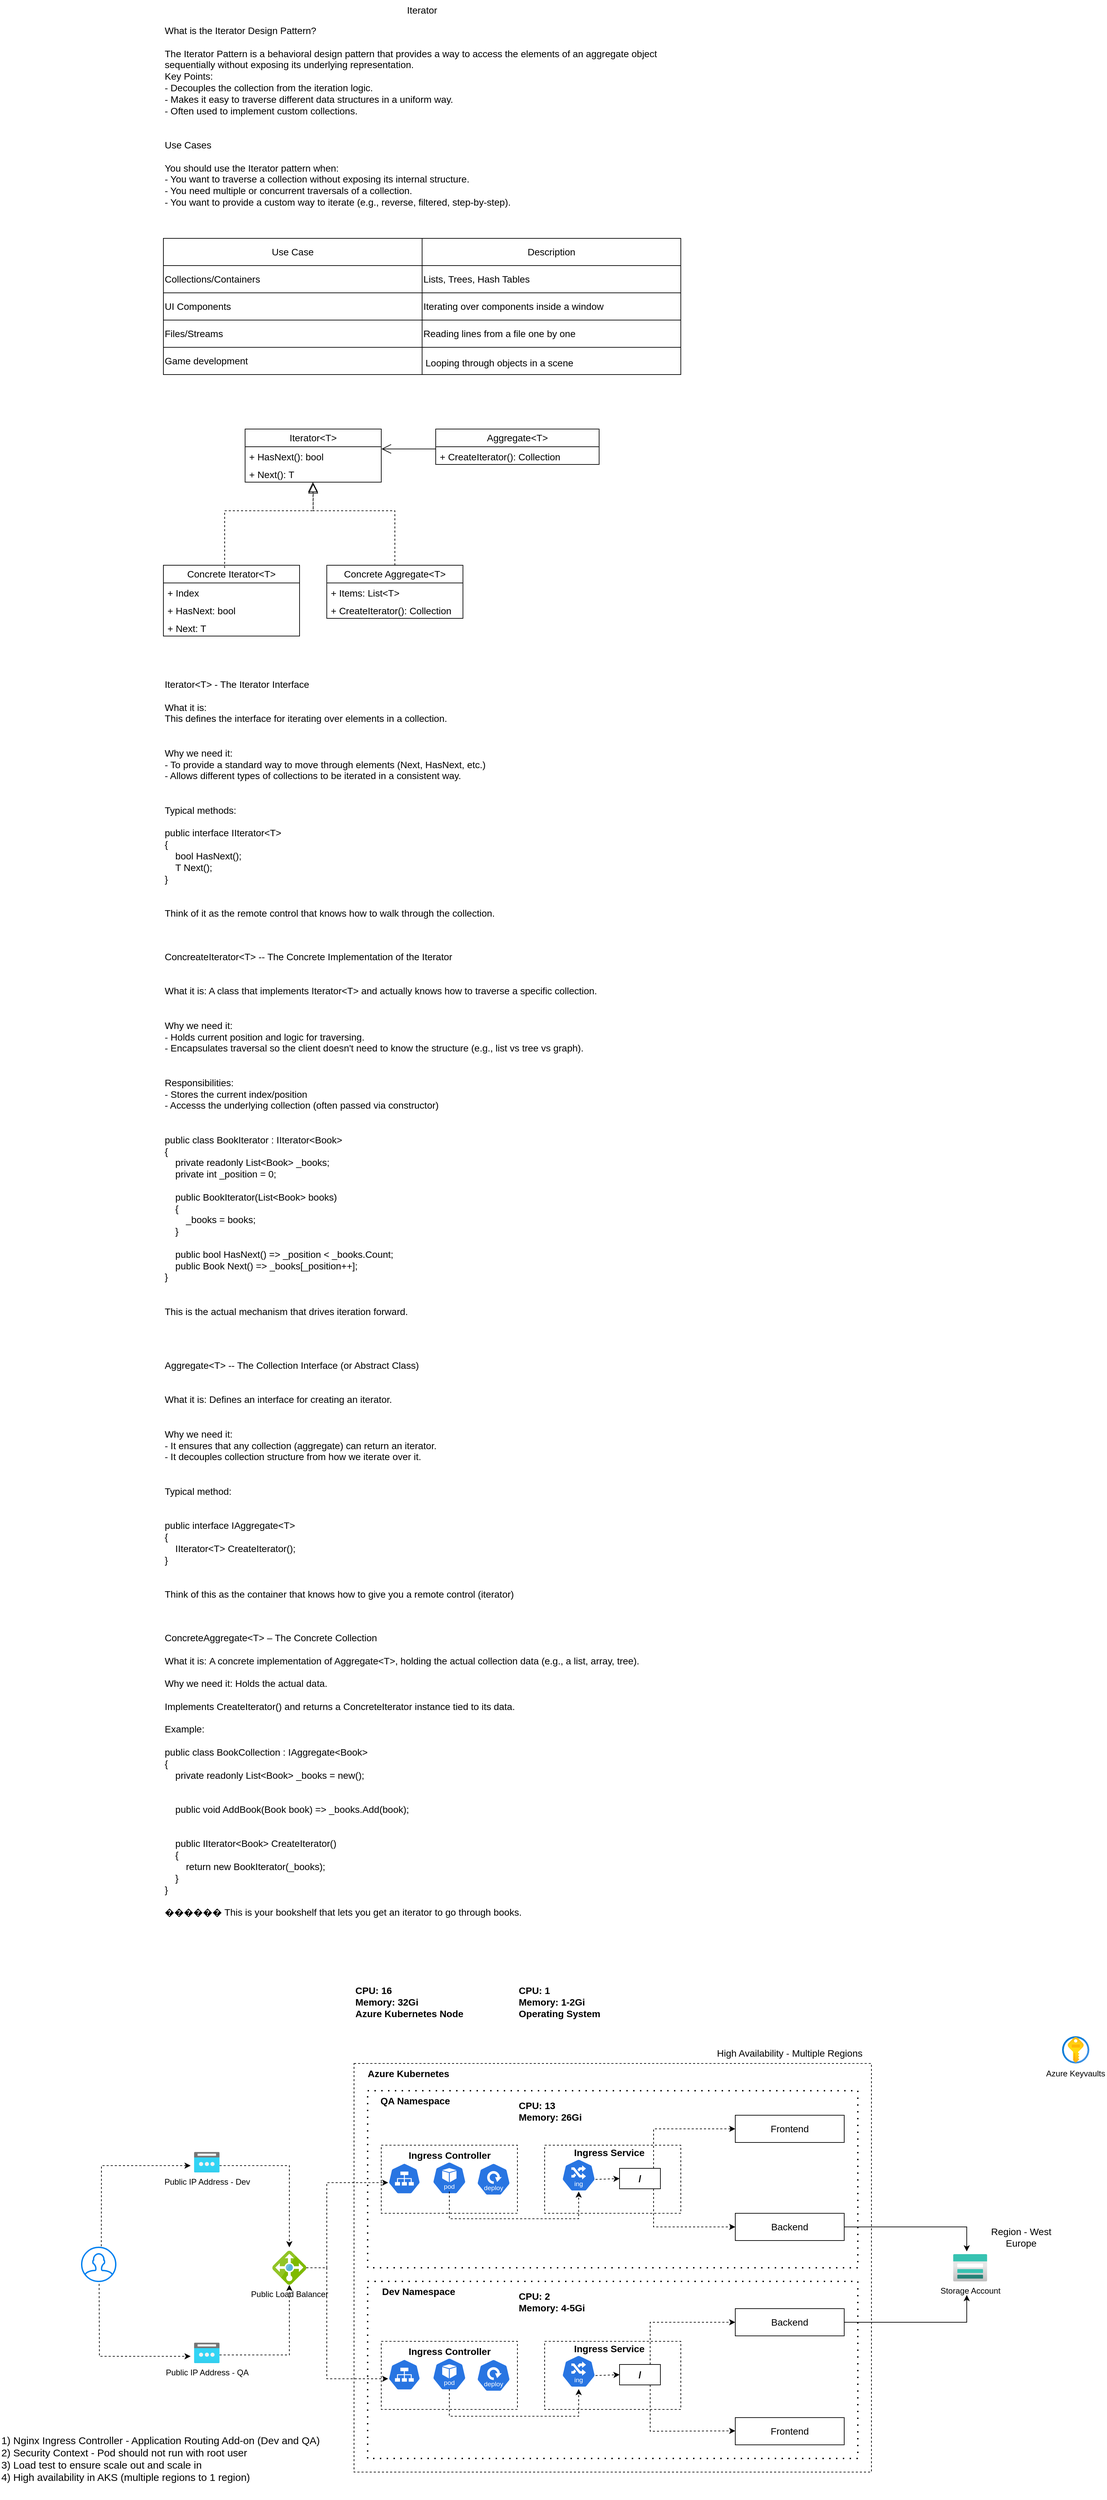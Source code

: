 <mxfile version="28.2.5">
  <diagram name="Page-1" id="oCdV6AftA0xOqmWGUbir">
    <mxGraphModel dx="2703" dy="734" grid="1" gridSize="10" guides="1" tooltips="1" connect="1" arrows="1" fold="1" page="1" pageScale="1" pageWidth="850" pageHeight="1100" math="0" shadow="0">
      <root>
        <mxCell id="0" />
        <mxCell id="1" parent="0" />
        <mxCell id="H-K8lQoIFdCgpRTtP1Ap-5" value="" style="rounded=0;whiteSpace=wrap;html=1;fillColor=none;dashed=1;" parent="1" vertex="1">
          <mxGeometry x="320" y="3080" width="760" height="600" as="geometry" />
        </mxCell>
        <mxCell id="H-K8lQoIFdCgpRTtP1Ap-24" value="" style="rounded=0;whiteSpace=wrap;html=1;fillColor=none;dashed=1;dashPattern=1 4;strokeWidth=2;" parent="1" vertex="1">
          <mxGeometry x="340" y="3400" width="720" height="260" as="geometry" />
        </mxCell>
        <mxCell id="H-K8lQoIFdCgpRTtP1Ap-11" value="" style="rounded=0;whiteSpace=wrap;html=1;fillColor=none;dashed=1;" parent="1" vertex="1">
          <mxGeometry x="600" y="3488" width="200" height="100" as="geometry" />
        </mxCell>
        <mxCell id="u4ihdpOaRvYE82nhLXIy-1" value="What is the Iterator Design Pattern?&#xa;&#xa;The Iterator Pattern is a behavioral design pattern that provides a way to access the elements of an aggregate object sequentially without exposing its underlying representation.&#xa;Key Points:&#xa;- Decouples the collection from the iteration logic.&#xa;- Makes it easy to traverse different data structures in a uniform way.&#xa;- Often used to implement custom collections.&#xa;&#xa;&#xa;Use Cases&#xa;&#xa;You should use the Iterator pattern when:&#xa;- You want to traverse a collection without exposing its internal structure.&#xa;- You need multiple or concurrent traversals of a collection.&#xa;- You want to provide a custom way to iterate (e.g., reverse, filtered, step-by-step)." style="text;whiteSpace=wrap;fontSize=14;" parent="1" vertex="1">
          <mxGeometry x="40" y="80" width="800" height="280" as="geometry" />
        </mxCell>
        <mxCell id="u4ihdpOaRvYE82nhLXIy-2" value="&lt;font style=&quot;font-size: 14px;&quot;&gt;Iterator&lt;/font&gt;" style="text;html=1;align=center;verticalAlign=middle;whiteSpace=wrap;rounded=0;" parent="1" vertex="1">
          <mxGeometry x="360" y="50" width="120" height="30" as="geometry" />
        </mxCell>
        <mxCell id="u4ihdpOaRvYE82nhLXIy-35" value="" style="shape=table;startSize=0;container=1;collapsible=0;childLayout=tableLayout;" parent="1" vertex="1">
          <mxGeometry x="40" y="400" width="760" height="200" as="geometry" />
        </mxCell>
        <mxCell id="u4ihdpOaRvYE82nhLXIy-36" value="" style="shape=tableRow;horizontal=0;startSize=0;swimlaneHead=0;swimlaneBody=0;strokeColor=inherit;top=0;left=0;bottom=0;right=0;collapsible=0;dropTarget=0;fillColor=none;points=[[0,0.5],[1,0.5]];portConstraint=eastwest;" parent="u4ihdpOaRvYE82nhLXIy-35" vertex="1">
          <mxGeometry width="760" height="40" as="geometry" />
        </mxCell>
        <mxCell id="u4ihdpOaRvYE82nhLXIy-37" value="&lt;font style=&quot;font-size: 14px;&quot;&gt;Use Case&lt;/font&gt;" style="shape=partialRectangle;html=1;whiteSpace=wrap;connectable=0;strokeColor=inherit;overflow=hidden;fillColor=none;top=0;left=0;bottom=0;right=0;pointerEvents=1;" parent="u4ihdpOaRvYE82nhLXIy-36" vertex="1">
          <mxGeometry width="380" height="40" as="geometry">
            <mxRectangle width="380" height="40" as="alternateBounds" />
          </mxGeometry>
        </mxCell>
        <mxCell id="u4ihdpOaRvYE82nhLXIy-38" value="&lt;font style=&quot;font-size: 14px;&quot;&gt;Description&lt;/font&gt;" style="shape=partialRectangle;html=1;whiteSpace=wrap;connectable=0;strokeColor=inherit;overflow=hidden;fillColor=none;top=0;left=0;bottom=0;right=0;pointerEvents=1;" parent="u4ihdpOaRvYE82nhLXIy-36" vertex="1">
          <mxGeometry x="380" width="380" height="40" as="geometry">
            <mxRectangle width="380" height="40" as="alternateBounds" />
          </mxGeometry>
        </mxCell>
        <mxCell id="u4ihdpOaRvYE82nhLXIy-39" value="" style="shape=tableRow;horizontal=0;startSize=0;swimlaneHead=0;swimlaneBody=0;strokeColor=inherit;top=0;left=0;bottom=0;right=0;collapsible=0;dropTarget=0;fillColor=none;points=[[0,0.5],[1,0.5]];portConstraint=eastwest;" parent="u4ihdpOaRvYE82nhLXIy-35" vertex="1">
          <mxGeometry y="40" width="760" height="40" as="geometry" />
        </mxCell>
        <mxCell id="u4ihdpOaRvYE82nhLXIy-40" value="Collections/Containers" style="shape=partialRectangle;html=1;whiteSpace=wrap;connectable=0;strokeColor=inherit;overflow=hidden;fillColor=none;top=0;left=0;bottom=0;right=0;pointerEvents=1;align=left;fontSize=14;" parent="u4ihdpOaRvYE82nhLXIy-39" vertex="1">
          <mxGeometry width="380" height="40" as="geometry">
            <mxRectangle width="380" height="40" as="alternateBounds" />
          </mxGeometry>
        </mxCell>
        <mxCell id="u4ihdpOaRvYE82nhLXIy-41" value="Lists, Trees, Hash Tables" style="shape=partialRectangle;html=1;whiteSpace=wrap;connectable=0;strokeColor=inherit;overflow=hidden;fillColor=none;top=0;left=0;bottom=0;right=0;pointerEvents=1;align=left;fontSize=14;" parent="u4ihdpOaRvYE82nhLXIy-39" vertex="1">
          <mxGeometry x="380" width="380" height="40" as="geometry">
            <mxRectangle width="380" height="40" as="alternateBounds" />
          </mxGeometry>
        </mxCell>
        <mxCell id="u4ihdpOaRvYE82nhLXIy-42" value="" style="shape=tableRow;horizontal=0;startSize=0;swimlaneHead=0;swimlaneBody=0;strokeColor=inherit;top=0;left=0;bottom=0;right=0;collapsible=0;dropTarget=0;fillColor=none;points=[[0,0.5],[1,0.5]];portConstraint=eastwest;" parent="u4ihdpOaRvYE82nhLXIy-35" vertex="1">
          <mxGeometry y="80" width="760" height="40" as="geometry" />
        </mxCell>
        <mxCell id="u4ihdpOaRvYE82nhLXIy-43" value="UI Components" style="shape=partialRectangle;html=1;whiteSpace=wrap;connectable=0;strokeColor=inherit;overflow=hidden;fillColor=none;top=0;left=0;bottom=0;right=0;pointerEvents=1;align=left;fontSize=14;" parent="u4ihdpOaRvYE82nhLXIy-42" vertex="1">
          <mxGeometry width="380" height="40" as="geometry">
            <mxRectangle width="380" height="40" as="alternateBounds" />
          </mxGeometry>
        </mxCell>
        <mxCell id="u4ihdpOaRvYE82nhLXIy-44" value="Iterating over components inside a window" style="shape=partialRectangle;html=1;whiteSpace=wrap;connectable=0;strokeColor=inherit;overflow=hidden;fillColor=none;top=0;left=0;bottom=0;right=0;pointerEvents=1;align=left;fontSize=14;" parent="u4ihdpOaRvYE82nhLXIy-42" vertex="1">
          <mxGeometry x="380" width="380" height="40" as="geometry">
            <mxRectangle width="380" height="40" as="alternateBounds" />
          </mxGeometry>
        </mxCell>
        <mxCell id="u4ihdpOaRvYE82nhLXIy-45" value="" style="shape=tableRow;horizontal=0;startSize=0;swimlaneHead=0;swimlaneBody=0;strokeColor=inherit;top=0;left=0;bottom=0;right=0;collapsible=0;dropTarget=0;fillColor=none;points=[[0,0.5],[1,0.5]];portConstraint=eastwest;" parent="u4ihdpOaRvYE82nhLXIy-35" vertex="1">
          <mxGeometry y="120" width="760" height="40" as="geometry" />
        </mxCell>
        <mxCell id="u4ihdpOaRvYE82nhLXIy-46" value="Files/Streams" style="shape=partialRectangle;html=1;whiteSpace=wrap;connectable=0;strokeColor=inherit;overflow=hidden;fillColor=none;top=0;left=0;bottom=0;right=0;pointerEvents=1;align=left;fontSize=14;" parent="u4ihdpOaRvYE82nhLXIy-45" vertex="1">
          <mxGeometry width="380" height="40" as="geometry">
            <mxRectangle width="380" height="40" as="alternateBounds" />
          </mxGeometry>
        </mxCell>
        <mxCell id="u4ihdpOaRvYE82nhLXIy-47" value="Reading lines from a file one by one" style="shape=partialRectangle;html=1;whiteSpace=wrap;connectable=0;strokeColor=inherit;overflow=hidden;fillColor=none;top=0;left=0;bottom=0;right=0;pointerEvents=1;align=left;fontSize=14;" parent="u4ihdpOaRvYE82nhLXIy-45" vertex="1">
          <mxGeometry x="380" width="380" height="40" as="geometry">
            <mxRectangle width="380" height="40" as="alternateBounds" />
          </mxGeometry>
        </mxCell>
        <mxCell id="u4ihdpOaRvYE82nhLXIy-48" value="" style="shape=tableRow;horizontal=0;startSize=0;swimlaneHead=0;swimlaneBody=0;strokeColor=inherit;top=0;left=0;bottom=0;right=0;collapsible=0;dropTarget=0;fillColor=none;points=[[0,0.5],[1,0.5]];portConstraint=eastwest;" parent="u4ihdpOaRvYE82nhLXIy-35" vertex="1">
          <mxGeometry y="160" width="760" height="40" as="geometry" />
        </mxCell>
        <mxCell id="u4ihdpOaRvYE82nhLXIy-49" value="Game development" style="shape=partialRectangle;html=1;whiteSpace=wrap;connectable=0;strokeColor=inherit;overflow=hidden;fillColor=none;top=0;left=0;bottom=0;right=0;pointerEvents=1;align=left;fontSize=14;" parent="u4ihdpOaRvYE82nhLXIy-48" vertex="1">
          <mxGeometry width="380" height="40" as="geometry">
            <mxRectangle width="380" height="40" as="alternateBounds" />
          </mxGeometry>
        </mxCell>
        <mxCell id="u4ihdpOaRvYE82nhLXIy-50" value="&lt;table&gt;&lt;tbody&gt;&lt;tr&gt;&lt;td data-col-size=&quot;sm&quot; data-end=&quot;1378&quot; data-start=&quot;1334&quot;&gt;&lt;/td&gt;&lt;/tr&gt;&lt;/tbody&gt;&lt;/table&gt;&lt;table&gt;&lt;tbody&gt;&lt;tr&gt;&lt;td data-col-size=&quot;md&quot; data-end=&quot;1430&quot; data-start=&quot;1378&quot;&gt;Looping through objects in a scene&lt;/td&gt;&lt;/tr&gt;&lt;/tbody&gt;&lt;/table&gt;" style="shape=partialRectangle;html=1;whiteSpace=wrap;connectable=0;strokeColor=inherit;overflow=hidden;fillColor=none;top=0;left=0;bottom=0;right=0;pointerEvents=1;align=left;fontSize=14;" parent="u4ihdpOaRvYE82nhLXIy-48" vertex="1">
          <mxGeometry x="380" width="380" height="40" as="geometry">
            <mxRectangle width="380" height="40" as="alternateBounds" />
          </mxGeometry>
        </mxCell>
        <mxCell id="u4ihdpOaRvYE82nhLXIy-51" value="Iterator&amp;lt;T&amp;gt;" style="swimlane;fontStyle=0;childLayout=stackLayout;horizontal=1;startSize=26;fillColor=none;horizontalStack=0;resizeParent=1;resizeParentMax=0;resizeLast=0;collapsible=1;marginBottom=0;whiteSpace=wrap;html=1;fontSize=14;" parent="1" vertex="1">
          <mxGeometry x="160" y="680" width="200" height="78" as="geometry" />
        </mxCell>
        <mxCell id="u4ihdpOaRvYE82nhLXIy-52" value="+ HasNext(): bool" style="text;strokeColor=none;fillColor=none;align=left;verticalAlign=top;spacingLeft=4;spacingRight=4;overflow=hidden;rotatable=0;points=[[0,0.5],[1,0.5]];portConstraint=eastwest;whiteSpace=wrap;html=1;fontSize=14;" parent="u4ihdpOaRvYE82nhLXIy-51" vertex="1">
          <mxGeometry y="26" width="200" height="26" as="geometry" />
        </mxCell>
        <mxCell id="u4ihdpOaRvYE82nhLXIy-53" value="+ Next(): T" style="text;strokeColor=none;fillColor=none;align=left;verticalAlign=top;spacingLeft=4;spacingRight=4;overflow=hidden;rotatable=0;points=[[0,0.5],[1,0.5]];portConstraint=eastwest;whiteSpace=wrap;html=1;fontSize=14;" parent="u4ihdpOaRvYE82nhLXIy-51" vertex="1">
          <mxGeometry y="52" width="200" height="26" as="geometry" />
        </mxCell>
        <mxCell id="u4ihdpOaRvYE82nhLXIy-55" value="&lt;font style=&quot;font-size: 14px;&quot;&gt;Aggregate&amp;lt;T&amp;gt;&lt;/font&gt;" style="swimlane;fontStyle=0;childLayout=stackLayout;horizontal=1;startSize=26;fillColor=none;horizontalStack=0;resizeParent=1;resizeParentMax=0;resizeLast=0;collapsible=1;marginBottom=0;whiteSpace=wrap;html=1;" parent="1" vertex="1">
          <mxGeometry x="440" y="680" width="240" height="52" as="geometry" />
        </mxCell>
        <mxCell id="u4ihdpOaRvYE82nhLXIy-56" value="&lt;font style=&quot;font-size: 14px;&quot;&gt;+ CreateIterator(): Collection&lt;/font&gt;" style="text;strokeColor=none;fillColor=none;align=left;verticalAlign=top;spacingLeft=4;spacingRight=4;overflow=hidden;rotatable=0;points=[[0,0.5],[1,0.5]];portConstraint=eastwest;whiteSpace=wrap;html=1;" parent="u4ihdpOaRvYE82nhLXIy-55" vertex="1">
          <mxGeometry y="26" width="240" height="26" as="geometry" />
        </mxCell>
        <mxCell id="u4ihdpOaRvYE82nhLXIy-59" value="Concrete Iterator&amp;lt;T&amp;gt;" style="swimlane;fontStyle=0;childLayout=stackLayout;horizontal=1;startSize=26;fillColor=none;horizontalStack=0;resizeParent=1;resizeParentMax=0;resizeLast=0;collapsible=1;marginBottom=0;whiteSpace=wrap;html=1;fontSize=14;" parent="1" vertex="1">
          <mxGeometry x="40" y="880" width="200" height="104" as="geometry" />
        </mxCell>
        <mxCell id="u4ihdpOaRvYE82nhLXIy-60" value="+ Index" style="text;strokeColor=none;fillColor=none;align=left;verticalAlign=top;spacingLeft=4;spacingRight=4;overflow=hidden;rotatable=0;points=[[0,0.5],[1,0.5]];portConstraint=eastwest;whiteSpace=wrap;html=1;fontSize=14;" parent="u4ihdpOaRvYE82nhLXIy-59" vertex="1">
          <mxGeometry y="26" width="200" height="26" as="geometry" />
        </mxCell>
        <mxCell id="u4ihdpOaRvYE82nhLXIy-61" value="+ HasNext: bool" style="text;strokeColor=none;fillColor=none;align=left;verticalAlign=top;spacingLeft=4;spacingRight=4;overflow=hidden;rotatable=0;points=[[0,0.5],[1,0.5]];portConstraint=eastwest;whiteSpace=wrap;html=1;fontSize=14;" parent="u4ihdpOaRvYE82nhLXIy-59" vertex="1">
          <mxGeometry y="52" width="200" height="26" as="geometry" />
        </mxCell>
        <mxCell id="u4ihdpOaRvYE82nhLXIy-62" value="+ Next: T" style="text;strokeColor=none;fillColor=none;align=left;verticalAlign=top;spacingLeft=4;spacingRight=4;overflow=hidden;rotatable=0;points=[[0,0.5],[1,0.5]];portConstraint=eastwest;whiteSpace=wrap;html=1;fontSize=14;" parent="u4ihdpOaRvYE82nhLXIy-59" vertex="1">
          <mxGeometry y="78" width="200" height="26" as="geometry" />
        </mxCell>
        <mxCell id="u4ihdpOaRvYE82nhLXIy-63" value="&lt;font style=&quot;font-size: 14px;&quot;&gt;Concrete Aggregate&amp;lt;T&amp;gt;&lt;/font&gt;" style="swimlane;fontStyle=0;childLayout=stackLayout;horizontal=1;startSize=26;fillColor=none;horizontalStack=0;resizeParent=1;resizeParentMax=0;resizeLast=0;collapsible=1;marginBottom=0;whiteSpace=wrap;html=1;" parent="1" vertex="1">
          <mxGeometry x="280" y="880" width="200" height="78" as="geometry" />
        </mxCell>
        <mxCell id="u4ihdpOaRvYE82nhLXIy-64" value="+ Items: List&amp;lt;T&amp;gt;" style="text;strokeColor=none;fillColor=none;align=left;verticalAlign=top;spacingLeft=4;spacingRight=4;overflow=hidden;rotatable=0;points=[[0,0.5],[1,0.5]];portConstraint=eastwest;whiteSpace=wrap;html=1;fontSize=14;" parent="u4ihdpOaRvYE82nhLXIy-63" vertex="1">
          <mxGeometry y="26" width="200" height="26" as="geometry" />
        </mxCell>
        <mxCell id="u4ihdpOaRvYE82nhLXIy-65" value="+ CreateIterator(): Collection" style="text;strokeColor=none;fillColor=none;align=left;verticalAlign=top;spacingLeft=4;spacingRight=4;overflow=hidden;rotatable=0;points=[[0,0.5],[1,0.5]];portConstraint=eastwest;whiteSpace=wrap;html=1;fontSize=14;" parent="u4ihdpOaRvYE82nhLXIy-63" vertex="1">
          <mxGeometry y="52" width="200" height="26" as="geometry" />
        </mxCell>
        <mxCell id="u4ihdpOaRvYE82nhLXIy-67" value="" style="endArrow=block;dashed=1;endFill=0;endSize=12;html=1;rounded=0;entryX=0.498;entryY=0.846;entryDx=0;entryDy=0;entryPerimeter=0;" parent="1" edge="1">
          <mxGeometry width="160" relative="1" as="geometry">
            <mxPoint x="130" y="884" as="sourcePoint" />
            <mxPoint x="259.6" y="757.996" as="targetPoint" />
            <Array as="points">
              <mxPoint x="130" y="800" />
              <mxPoint x="260" y="800" />
            </Array>
          </mxGeometry>
        </mxCell>
        <mxCell id="u4ihdpOaRvYE82nhLXIy-68" value="" style="endArrow=block;dashed=1;endFill=0;endSize=12;html=1;rounded=0;exitX=0.5;exitY=0;exitDx=0;exitDy=0;" parent="1" source="u4ihdpOaRvYE82nhLXIy-63" edge="1">
          <mxGeometry width="160" relative="1" as="geometry">
            <mxPoint x="350" y="790" as="sourcePoint" />
            <mxPoint x="260" y="760" as="targetPoint" />
            <Array as="points">
              <mxPoint x="380" y="800" />
              <mxPoint x="260" y="800" />
            </Array>
          </mxGeometry>
        </mxCell>
        <mxCell id="u4ihdpOaRvYE82nhLXIy-69" value="" style="endArrow=open;endFill=1;endSize=12;html=1;rounded=0;exitX=0.002;exitY=0.123;exitDx=0;exitDy=0;exitPerimeter=0;entryX=1.002;entryY=0.123;entryDx=0;entryDy=0;entryPerimeter=0;" parent="1" source="u4ihdpOaRvYE82nhLXIy-56" target="u4ihdpOaRvYE82nhLXIy-52" edge="1">
          <mxGeometry width="160" relative="1" as="geometry">
            <mxPoint x="350" y="790" as="sourcePoint" />
            <mxPoint x="510" y="790" as="targetPoint" />
          </mxGeometry>
        </mxCell>
        <mxCell id="u4ihdpOaRvYE82nhLXIy-70" value="Iterator&lt;T&gt; - The Iterator Interface &#xa;&#xa;What it is:&#xa;This defines the interface for iterating over elements in a collection.&#xa;&#xa;&#xa;Why we need it:&#xa;- To provide a standard way to move through elements (Next, HasNext, etc.)&#xa;- Allows different types of collections to be iterated in a consistent way.&#xa;&#xa;&#xa;Typical methods:&#xa;&#xa;public interface IIterator&lt;T&gt;&#xa;{&#xa;    bool HasNext();&#xa;    T Next();&#xa;}&#xa;&#xa;&#xa;Think of it as the remote control that knows how to walk through the collection." style="text;whiteSpace=wrap;fontSize=14;" parent="1" vertex="1">
          <mxGeometry x="40" y="1040" width="800" height="400" as="geometry" />
        </mxCell>
        <mxCell id="u4ihdpOaRvYE82nhLXIy-71" value="ConcreateIterator&lt;T&gt; -- The Concrete Implementation of the Iterator &#xa;&#xa;&#xa;What it is: A class that implements Iterator&lt;T&gt; and actually knows how to traverse a specific collection.&#xa;&#xa;&#xa;Why we need it:&#xa;- Holds current position and logic for traversing.&#xa;- Encapsulates traversal so the client doesn&#39;t need to know the structure (e.g., list vs tree vs graph).&#xa;&#xa;&#xa;Responsibilities:&#xa;- Stores the current index/position&#xa;- Accesss the underlying collection (often passed via constructor)&#xa;&#xa;&#xa;public class BookIterator : IIterator&lt;Book&gt; &#xa;{&#xa;    private readonly List&lt;Book&gt; _books;&#xa;    private int _position = 0; &#xa;    &#xa;    public BookIterator(List&lt;Book&gt; books) &#xa;    {&#xa;        _books = books;&#xa;    }&#xa;    &#xa;    public bool HasNext() =&gt; _position &lt; _books.Count;&#xa;    public Book Next() =&gt; _books[_position++];    &#xa;}&#xa;&#xa;&#xa;This is the actual mechanism that drives iteration forward." style="text;whiteSpace=wrap;fontSize=14;" parent="1" vertex="1">
          <mxGeometry x="40" y="1440" width="760" height="560" as="geometry" />
        </mxCell>
        <mxCell id="u4ihdpOaRvYE82nhLXIy-72" value="Aggregate&lt;T&gt; -- The Collection Interface (or Abstract Class)&#xa;&#xa;&#xa;What it is: Defines an interface for creating an iterator.&#xa;&#xa;&#xa;Why we need it: &#xa;- It ensures that any collection (aggregate) can return an iterator.&#xa;- It decouples collection structure from how we iterate over it.&#xa;&#xa;&#xa;Typical method:&#xa;&#xa;&#xa;public interface IAggregate&lt;T&gt; &#xa;{&#xa;    IIterator&lt;T&gt; CreateIterator();&#xa;}&#xa;&#xa;&#xa;Think of this as the container that knows how to give you a remote control (iterator)" style="text;whiteSpace=wrap;fontSize=14;" parent="1" vertex="1">
          <mxGeometry x="40" y="2040" width="760" height="360" as="geometry" />
        </mxCell>
        <mxCell id="u4ihdpOaRvYE82nhLXIy-73" value="ConcreteAggregate&lt;T&gt; – The Concrete Collection&#xa;&#xa;What it is: A concrete implementation of Aggregate&lt;T&gt;, holding the actual collection data (e.g., a list, array, tree).&#xa;&#xa;Why we need it: Holds the actual data.&#xa;&#xa;Implements CreateIterator() and returns a ConcreteIterator instance tied to its data.&#xa;&#xa;Example:&#xa;&#xa;public class BookCollection : IAggregate&lt;Book&gt;&#xa;{&#xa;    private readonly List&lt;Book&gt; _books = new();&#xa;&#xa;&#xa;    public void AddBook(Book book) =&gt; _books.Add(book);&#xa;&#xa;&#xa;    public IIterator&lt;Book&gt; CreateIterator()&#xa;    {&#xa;        return new BookIterator(_books);&#xa;    }&#xa;}&#xa;&#xa;������ This is your bookshelf that lets you get an iterator to go through books." style="text;whiteSpace=wrap;fontSize=14;" parent="1" vertex="1">
          <mxGeometry x="40" y="2440" width="800" height="440" as="geometry" />
        </mxCell>
        <mxCell id="H-K8lQoIFdCgpRTtP1Ap-1" value="" style="html=1;verticalLabelPosition=bottom;align=center;labelBackgroundColor=#ffffff;verticalAlign=top;strokeWidth=2;strokeColor=#0080F0;shadow=0;dashed=0;shape=mxgraph.ios7.icons.user;" parent="1" vertex="1">
          <mxGeometry x="-80" y="3350" width="50" height="50" as="geometry" />
        </mxCell>
        <mxCell id="H-K8lQoIFdCgpRTtP1Ap-2" value="Public IP Address - Dev" style="image;aspect=fixed;html=1;points=[];align=center;fontSize=12;image=img/lib/azure2/networking/Public_IP_Addresses.svg;" parent="1" vertex="1">
          <mxGeometry x="85" y="3210" width="37.5" height="30" as="geometry" />
        </mxCell>
        <mxCell id="H-K8lQoIFdCgpRTtP1Ap-3" value="Public IP Address - QA" style="image;aspect=fixed;html=1;points=[];align=center;fontSize=12;image=img/lib/azure2/networking/Public_IP_Addresses.svg;" parent="1" vertex="1">
          <mxGeometry x="85" y="3490" width="37.5" height="30" as="geometry" />
        </mxCell>
        <mxCell id="H-K8lQoIFdCgpRTtP1Ap-4" value="Public Load Balancer" style="image;sketch=0;aspect=fixed;html=1;points=[];align=center;fontSize=12;image=img/lib/mscae/Load_Balancer_feature.svg;" parent="1" vertex="1">
          <mxGeometry x="200" y="3355" width="50" height="50" as="geometry" />
        </mxCell>
        <mxCell id="H-K8lQoIFdCgpRTtP1Ap-6" value="" style="rounded=0;whiteSpace=wrap;html=1;fillColor=none;dashed=1;" parent="1" vertex="1">
          <mxGeometry x="360" y="3488" width="200" height="100" as="geometry" />
        </mxCell>
        <mxCell id="H-K8lQoIFdCgpRTtP1Ap-7" value="" style="aspect=fixed;sketch=0;html=1;dashed=0;whitespace=wrap;verticalLabelPosition=bottom;verticalAlign=top;fillColor=#2875E2;strokeColor=#ffffff;points=[[0.005,0.63,0],[0.1,0.2,0],[0.9,0.2,0],[0.5,0,0],[0.995,0.63,0],[0.72,0.99,0],[0.5,1,0],[0.28,0.99,0]];shape=mxgraph.kubernetes.icon2;prIcon=svc" parent="1" vertex="1">
          <mxGeometry x="370" y="3514" width="47.91" height="46" as="geometry" />
        </mxCell>
        <mxCell id="H-K8lQoIFdCgpRTtP1Ap-8" value="" style="aspect=fixed;sketch=0;html=1;dashed=0;whitespace=wrap;verticalLabelPosition=bottom;verticalAlign=top;fillColor=#2875E2;strokeColor=#ffffff;points=[[0.005,0.63,0],[0.1,0.2,0],[0.9,0.2,0],[0.5,0,0],[0.995,0.63,0],[0.72,0.99,0],[0.5,1,0],[0.28,0.99,0]];shape=mxgraph.kubernetes.icon2;kubernetesLabel=1;prIcon=pod" parent="1" vertex="1">
          <mxGeometry x="435" y="3512" width="50" height="48" as="geometry" />
        </mxCell>
        <mxCell id="H-K8lQoIFdCgpRTtP1Ap-9" value="" style="aspect=fixed;sketch=0;html=1;dashed=0;whitespace=wrap;verticalLabelPosition=bottom;verticalAlign=top;fillColor=#2875E2;strokeColor=#ffffff;points=[[0.005,0.63,0],[0.1,0.2,0],[0.9,0.2,0],[0.5,0,0],[0.995,0.63,0],[0.72,0.99,0],[0.5,1,0],[0.28,0.99,0]];shape=mxgraph.kubernetes.icon2;kubernetesLabel=1;prIcon=deploy" parent="1" vertex="1">
          <mxGeometry x="500" y="3514" width="50" height="48" as="geometry" />
        </mxCell>
        <mxCell id="H-K8lQoIFdCgpRTtP1Ap-10" value="" style="aspect=fixed;sketch=0;html=1;dashed=0;whitespace=wrap;verticalLabelPosition=bottom;verticalAlign=top;fillColor=#2875E2;strokeColor=#ffffff;points=[[0.005,0.63,0],[0.1,0.2,0],[0.9,0.2,0],[0.5,0,0],[0.995,0.63,0],[0.72,0.99,0],[0.5,1,0],[0.28,0.99,0]];shape=mxgraph.kubernetes.icon2;kubernetesLabel=1;prIcon=ing" parent="1" vertex="1">
          <mxGeometry x="625" y="3508" width="50" height="48" as="geometry" />
        </mxCell>
        <mxCell id="H-K8lQoIFdCgpRTtP1Ap-12" value="&lt;b&gt;&lt;font style=&quot;font-size: 14px;&quot;&gt;Ingress Controller&lt;/font&gt;&lt;/b&gt;" style="text;html=1;align=center;verticalAlign=middle;whiteSpace=wrap;rounded=0;" parent="1" vertex="1">
          <mxGeometry x="387.5" y="3488" width="145" height="30" as="geometry" />
        </mxCell>
        <mxCell id="H-K8lQoIFdCgpRTtP1Ap-13" value="&lt;b&gt;&lt;font style=&quot;font-size: 14px;&quot;&gt;Ingress Service&lt;/font&gt;&lt;/b&gt;" style="text;html=1;align=center;verticalAlign=middle;whiteSpace=wrap;rounded=0;" parent="1" vertex="1">
          <mxGeometry x="640" y="3484" width="110" height="30" as="geometry" />
        </mxCell>
        <mxCell id="H-K8lQoIFdCgpRTtP1Ap-14" value="" style="endArrow=classic;html=1;rounded=0;dashed=1;strokeWidth=1;" parent="1" edge="1">
          <mxGeometry width="50" height="50" relative="1" as="geometry">
            <mxPoint x="460" y="3558" as="sourcePoint" />
            <mxPoint x="650" y="3558" as="targetPoint" />
            <Array as="points">
              <mxPoint x="460" y="3598" />
              <mxPoint x="650" y="3598" />
            </Array>
          </mxGeometry>
        </mxCell>
        <mxCell id="H-K8lQoIFdCgpRTtP1Ap-15" value="&lt;font style=&quot;font-size: 14px;&quot;&gt;&lt;b&gt;/&lt;/b&gt;&lt;/font&gt;" style="rounded=0;whiteSpace=wrap;html=1;" parent="1" vertex="1">
          <mxGeometry x="710" y="3522" width="60" height="30" as="geometry" />
        </mxCell>
        <mxCell id="H-K8lQoIFdCgpRTtP1Ap-16" value="" style="endArrow=classic;html=1;rounded=0;exitX=0.995;exitY=0.63;exitDx=0;exitDy=0;exitPerimeter=0;entryX=0;entryY=0.5;entryDx=0;entryDy=0;dashed=1;" parent="1" source="H-K8lQoIFdCgpRTtP1Ap-10" target="H-K8lQoIFdCgpRTtP1Ap-15" edge="1">
          <mxGeometry width="50" height="50" relative="1" as="geometry">
            <mxPoint x="673" y="3485" as="sourcePoint" />
            <mxPoint x="723" y="3435" as="targetPoint" />
          </mxGeometry>
        </mxCell>
        <mxCell id="H-K8lQoIFdCgpRTtP1Ap-17" value="&lt;font style=&quot;font-size: 14px;&quot;&gt;&lt;b&gt;Azure Kubernetes&lt;/b&gt;&lt;/font&gt;" style="text;html=1;align=center;verticalAlign=middle;whiteSpace=wrap;rounded=0;" parent="1" vertex="1">
          <mxGeometry x="320" y="3080" width="160" height="30" as="geometry" />
        </mxCell>
        <mxCell id="H-K8lQoIFdCgpRTtP1Ap-18" value="&lt;font style=&quot;font-size: 14px;&quot;&gt;Backend&lt;/font&gt;" style="rounded=0;whiteSpace=wrap;html=1;" parent="1" vertex="1">
          <mxGeometry x="880" y="3440" width="160" height="40" as="geometry" />
        </mxCell>
        <mxCell id="H-K8lQoIFdCgpRTtP1Ap-20" value="&lt;font style=&quot;font-size: 14px;&quot;&gt;Frontend&lt;/font&gt;" style="rounded=0;whiteSpace=wrap;html=1;" parent="1" vertex="1">
          <mxGeometry x="880" y="3600" width="160" height="40" as="geometry" />
        </mxCell>
        <mxCell id="H-K8lQoIFdCgpRTtP1Ap-21" value="" style="endArrow=classic;html=1;rounded=0;entryX=0;entryY=0.5;entryDx=0;entryDy=0;exitX=0.75;exitY=0;exitDx=0;exitDy=0;dashed=1;" parent="1" source="H-K8lQoIFdCgpRTtP1Ap-15" target="H-K8lQoIFdCgpRTtP1Ap-18" edge="1">
          <mxGeometry width="50" height="50" relative="1" as="geometry">
            <mxPoint x="770" y="3522" as="sourcePoint" />
            <mxPoint x="820" y="3472" as="targetPoint" />
            <Array as="points">
              <mxPoint x="755" y="3460" />
            </Array>
          </mxGeometry>
        </mxCell>
        <mxCell id="H-K8lQoIFdCgpRTtP1Ap-23" value="" style="endArrow=classic;html=1;rounded=0;entryX=0;entryY=0.5;entryDx=0;entryDy=0;dashed=1;exitX=0.75;exitY=1;exitDx=0;exitDy=0;" parent="1" source="H-K8lQoIFdCgpRTtP1Ap-15" edge="1">
          <mxGeometry width="50" height="50" relative="1" as="geometry">
            <mxPoint x="770" y="3619.5" as="sourcePoint" />
            <mxPoint x="880" y="3619.5" as="targetPoint" />
            <Array as="points">
              <mxPoint x="755" y="3620" />
            </Array>
          </mxGeometry>
        </mxCell>
        <mxCell id="H-K8lQoIFdCgpRTtP1Ap-25" value="&lt;font style=&quot;font-size: 14px;&quot;&gt;&lt;b&gt;Dev Namespace&lt;/b&gt;&lt;/font&gt;" style="text;html=1;align=center;verticalAlign=middle;whiteSpace=wrap;rounded=0;" parent="1" vertex="1">
          <mxGeometry x="345" y="3400" width="140" height="30" as="geometry" />
        </mxCell>
        <mxCell id="H-K8lQoIFdCgpRTtP1Ap-28" value="" style="rounded=0;whiteSpace=wrap;html=1;fillColor=none;dashed=1;dashPattern=1 4;strokeWidth=2;" parent="1" vertex="1">
          <mxGeometry x="340" y="3120" width="720" height="260" as="geometry" />
        </mxCell>
        <mxCell id="H-K8lQoIFdCgpRTtP1Ap-29" value="&lt;font style=&quot;font-size: 14px;&quot;&gt;&lt;b&gt;QA Namespace&lt;/b&gt;&lt;/font&gt;" style="text;html=1;align=center;verticalAlign=middle;whiteSpace=wrap;rounded=0;" parent="1" vertex="1">
          <mxGeometry x="340" y="3120" width="140" height="30" as="geometry" />
        </mxCell>
        <mxCell id="H-K8lQoIFdCgpRTtP1Ap-30" value="" style="rounded=0;whiteSpace=wrap;html=1;fillColor=none;dashed=1;" parent="1" vertex="1">
          <mxGeometry x="360" y="3200" width="200" height="100" as="geometry" />
        </mxCell>
        <mxCell id="H-K8lQoIFdCgpRTtP1Ap-31" value="" style="aspect=fixed;sketch=0;html=1;dashed=0;whitespace=wrap;verticalLabelPosition=bottom;verticalAlign=top;fillColor=#2875E2;strokeColor=#ffffff;points=[[0.005,0.63,0],[0.1,0.2,0],[0.9,0.2,0],[0.5,0,0],[0.995,0.63,0],[0.72,0.99,0],[0.5,1,0],[0.28,0.99,0]];shape=mxgraph.kubernetes.icon2;prIcon=svc" parent="1" vertex="1">
          <mxGeometry x="370" y="3226" width="47.91" height="46" as="geometry" />
        </mxCell>
        <mxCell id="H-K8lQoIFdCgpRTtP1Ap-32" value="" style="aspect=fixed;sketch=0;html=1;dashed=0;whitespace=wrap;verticalLabelPosition=bottom;verticalAlign=top;fillColor=#2875E2;strokeColor=#ffffff;points=[[0.005,0.63,0],[0.1,0.2,0],[0.9,0.2,0],[0.5,0,0],[0.995,0.63,0],[0.72,0.99,0],[0.5,1,0],[0.28,0.99,0]];shape=mxgraph.kubernetes.icon2;kubernetesLabel=1;prIcon=pod" parent="1" vertex="1">
          <mxGeometry x="435" y="3224" width="50" height="48" as="geometry" />
        </mxCell>
        <mxCell id="H-K8lQoIFdCgpRTtP1Ap-33" value="" style="aspect=fixed;sketch=0;html=1;dashed=0;whitespace=wrap;verticalLabelPosition=bottom;verticalAlign=top;fillColor=#2875E2;strokeColor=#ffffff;points=[[0.005,0.63,0],[0.1,0.2,0],[0.9,0.2,0],[0.5,0,0],[0.995,0.63,0],[0.72,0.99,0],[0.5,1,0],[0.28,0.99,0]];shape=mxgraph.kubernetes.icon2;kubernetesLabel=1;prIcon=deploy" parent="1" vertex="1">
          <mxGeometry x="500" y="3226" width="50" height="48" as="geometry" />
        </mxCell>
        <mxCell id="H-K8lQoIFdCgpRTtP1Ap-34" value="&lt;b&gt;&lt;font style=&quot;font-size: 14px;&quot;&gt;Ingress Controller&lt;/font&gt;&lt;/b&gt;" style="text;html=1;align=center;verticalAlign=middle;whiteSpace=wrap;rounded=0;" parent="1" vertex="1">
          <mxGeometry x="387.5" y="3200" width="145" height="30" as="geometry" />
        </mxCell>
        <mxCell id="H-K8lQoIFdCgpRTtP1Ap-35" value="" style="rounded=0;whiteSpace=wrap;html=1;fillColor=none;dashed=1;" parent="1" vertex="1">
          <mxGeometry x="600" y="3200" width="200" height="100" as="geometry" />
        </mxCell>
        <mxCell id="H-K8lQoIFdCgpRTtP1Ap-36" value="" style="aspect=fixed;sketch=0;html=1;dashed=0;whitespace=wrap;verticalLabelPosition=bottom;verticalAlign=top;fillColor=#2875E2;strokeColor=#ffffff;points=[[0.005,0.63,0],[0.1,0.2,0],[0.9,0.2,0],[0.5,0,0],[0.995,0.63,0],[0.72,0.99,0],[0.5,1,0],[0.28,0.99,0]];shape=mxgraph.kubernetes.icon2;kubernetesLabel=1;prIcon=ing" parent="1" vertex="1">
          <mxGeometry x="625" y="3220" width="50" height="48" as="geometry" />
        </mxCell>
        <mxCell id="H-K8lQoIFdCgpRTtP1Ap-37" value="&lt;b&gt;&lt;font style=&quot;font-size: 14px;&quot;&gt;Ingress Service&lt;/font&gt;&lt;/b&gt;" style="text;html=1;align=center;verticalAlign=middle;whiteSpace=wrap;rounded=0;" parent="1" vertex="1">
          <mxGeometry x="640" y="3196" width="110" height="30" as="geometry" />
        </mxCell>
        <mxCell id="H-K8lQoIFdCgpRTtP1Ap-38" value="&lt;font style=&quot;font-size: 14px;&quot;&gt;&lt;b&gt;/&lt;/b&gt;&lt;/font&gt;" style="rounded=0;whiteSpace=wrap;html=1;" parent="1" vertex="1">
          <mxGeometry x="710" y="3234" width="60" height="30" as="geometry" />
        </mxCell>
        <mxCell id="H-K8lQoIFdCgpRTtP1Ap-39" value="" style="endArrow=classic;html=1;rounded=0;exitX=0.995;exitY=0.63;exitDx=0;exitDy=0;exitPerimeter=0;entryX=0;entryY=0.5;entryDx=0;entryDy=0;dashed=1;" parent="1" source="H-K8lQoIFdCgpRTtP1Ap-36" target="H-K8lQoIFdCgpRTtP1Ap-38" edge="1">
          <mxGeometry width="50" height="50" relative="1" as="geometry">
            <mxPoint x="673" y="3197" as="sourcePoint" />
            <mxPoint x="723" y="3147" as="targetPoint" />
          </mxGeometry>
        </mxCell>
        <mxCell id="H-K8lQoIFdCgpRTtP1Ap-40" value="&lt;font style=&quot;font-size: 14px;&quot;&gt;Frontend&lt;/font&gt;" style="rounded=0;whiteSpace=wrap;html=1;" parent="1" vertex="1">
          <mxGeometry x="880" y="3156" width="160" height="40" as="geometry" />
        </mxCell>
        <mxCell id="H-K8lQoIFdCgpRTtP1Ap-42" value="&lt;font style=&quot;font-size: 14px;&quot;&gt;Backend&lt;/font&gt;" style="rounded=0;whiteSpace=wrap;html=1;" parent="1" vertex="1">
          <mxGeometry x="880" y="3300" width="160" height="40" as="geometry" />
        </mxCell>
        <mxCell id="H-K8lQoIFdCgpRTtP1Ap-43" value="" style="endArrow=classic;html=1;rounded=0;dashed=1;strokeWidth=1;" parent="1" edge="1">
          <mxGeometry width="50" height="50" relative="1" as="geometry">
            <mxPoint x="460" y="3268" as="sourcePoint" />
            <mxPoint x="650" y="3268" as="targetPoint" />
            <Array as="points">
              <mxPoint x="460" y="3308" />
              <mxPoint x="650" y="3308" />
            </Array>
          </mxGeometry>
        </mxCell>
        <mxCell id="H-K8lQoIFdCgpRTtP1Ap-44" value="" style="endArrow=classic;html=1;rounded=0;entryX=0;entryY=0.5;entryDx=0;entryDy=0;exitX=0.75;exitY=0;exitDx=0;exitDy=0;dashed=1;" parent="1" target="H-K8lQoIFdCgpRTtP1Ap-40" edge="1">
          <mxGeometry width="50" height="50" relative="1" as="geometry">
            <mxPoint x="760" y="3234" as="sourcePoint" />
            <mxPoint x="885" y="3172" as="targetPoint" />
            <Array as="points">
              <mxPoint x="760" y="3176" />
            </Array>
          </mxGeometry>
        </mxCell>
        <mxCell id="H-K8lQoIFdCgpRTtP1Ap-46" value="" style="endArrow=classic;html=1;rounded=0;entryX=0;entryY=0.5;entryDx=0;entryDy=0;dashed=1;exitX=0.75;exitY=1;exitDx=0;exitDy=0;" parent="1" target="H-K8lQoIFdCgpRTtP1Ap-42" edge="1">
          <mxGeometry width="50" height="50" relative="1" as="geometry">
            <mxPoint x="760" y="3264" as="sourcePoint" />
            <mxPoint x="885" y="3331.5" as="targetPoint" />
            <Array as="points">
              <mxPoint x="760" y="3320" />
            </Array>
          </mxGeometry>
        </mxCell>
        <mxCell id="H-K8lQoIFdCgpRTtP1Ap-47" value="" style="endArrow=classic;html=1;rounded=0;exitX=0.576;exitY=-0.032;exitDx=0;exitDy=0;exitPerimeter=0;dashed=1;" parent="1" source="H-K8lQoIFdCgpRTtP1Ap-1" edge="1">
          <mxGeometry width="50" height="50" relative="1" as="geometry">
            <mxPoint x="-30" y="3360" as="sourcePoint" />
            <mxPoint x="80" y="3230" as="targetPoint" />
            <Array as="points">
              <mxPoint x="-51" y="3230" />
            </Array>
          </mxGeometry>
        </mxCell>
        <mxCell id="H-K8lQoIFdCgpRTtP1Ap-48" value="" style="endArrow=classic;html=1;rounded=0;exitX=0.512;exitY=1.072;exitDx=0;exitDy=0;exitPerimeter=0;dashed=1;" parent="1" source="H-K8lQoIFdCgpRTtP1Ap-1" edge="1">
          <mxGeometry width="50" height="50" relative="1" as="geometry">
            <mxPoint x="-40" y="3420" as="sourcePoint" />
            <mxPoint x="80" y="3510" as="targetPoint" />
            <Array as="points">
              <mxPoint x="-54" y="3510" />
            </Array>
          </mxGeometry>
        </mxCell>
        <mxCell id="H-K8lQoIFdCgpRTtP1Ap-49" value="" style="endArrow=classic;html=1;rounded=0;dashed=1;" parent="1" edge="1">
          <mxGeometry width="50" height="50" relative="1" as="geometry">
            <mxPoint x="122.5" y="3230" as="sourcePoint" />
            <mxPoint x="225" y="3350" as="targetPoint" />
            <Array as="points">
              <mxPoint x="225" y="3230" />
            </Array>
          </mxGeometry>
        </mxCell>
        <mxCell id="H-K8lQoIFdCgpRTtP1Ap-50" value="" style="endArrow=classic;html=1;rounded=0;dashed=1;" parent="1" target="H-K8lQoIFdCgpRTtP1Ap-4" edge="1">
          <mxGeometry width="50" height="50" relative="1" as="geometry">
            <mxPoint x="122.5" y="3508" as="sourcePoint" />
            <mxPoint x="220" y="3430" as="targetPoint" />
            <Array as="points">
              <mxPoint x="225" y="3508" />
            </Array>
          </mxGeometry>
        </mxCell>
        <mxCell id="H-K8lQoIFdCgpRTtP1Ap-51" value="" style="endArrow=classic;html=1;rounded=0;entryX=0.005;entryY=0.63;entryDx=0;entryDy=0;entryPerimeter=0;dashed=1;" parent="1" target="H-K8lQoIFdCgpRTtP1Ap-31" edge="1">
          <mxGeometry width="50" height="50" relative="1" as="geometry">
            <mxPoint x="250" y="3380" as="sourcePoint" />
            <mxPoint x="300" y="3330" as="targetPoint" />
            <Array as="points">
              <mxPoint x="280" y="3380" />
              <mxPoint x="280" y="3255" />
            </Array>
          </mxGeometry>
        </mxCell>
        <mxCell id="H-K8lQoIFdCgpRTtP1Ap-53" value="" style="endArrow=classic;html=1;rounded=0;entryX=0.005;entryY=0.63;entryDx=0;entryDy=0;entryPerimeter=0;dashed=1;" parent="1" target="H-K8lQoIFdCgpRTtP1Ap-7" edge="1">
          <mxGeometry width="50" height="50" relative="1" as="geometry">
            <mxPoint x="280" y="3380" as="sourcePoint" />
            <mxPoint x="330" y="3330" as="targetPoint" />
            <Array as="points">
              <mxPoint x="280" y="3543" />
            </Array>
          </mxGeometry>
        </mxCell>
        <mxCell id="H-K8lQoIFdCgpRTtP1Ap-54" value="&lt;b style=&quot;&quot;&gt;&lt;font style=&quot;font-size: 14px;&quot;&gt;CPU: 16&amp;nbsp;&lt;/font&gt;&lt;/b&gt;&lt;div&gt;&lt;b style=&quot;&quot;&gt;&lt;font style=&quot;font-size: 14px;&quot;&gt;Memory: 32Gi&lt;/font&gt;&lt;/b&gt;&lt;/div&gt;&lt;div&gt;&lt;b style=&quot;&quot;&gt;&lt;font style=&quot;font-size: 14px;&quot;&gt;Azure Kubernetes Node&lt;/font&gt;&lt;/b&gt;&lt;/div&gt;" style="text;html=1;align=left;verticalAlign=middle;whiteSpace=wrap;rounded=0;" parent="1" vertex="1">
          <mxGeometry x="320" y="2960" width="200" height="60" as="geometry" />
        </mxCell>
        <mxCell id="H-K8lQoIFdCgpRTtP1Ap-55" value="&lt;b style=&quot;&quot;&gt;&lt;font style=&quot;font-size: 14px;&quot;&gt;CPU: 13&amp;nbsp;&lt;/font&gt;&lt;/b&gt;&lt;div&gt;&lt;b style=&quot;&quot;&gt;&lt;font style=&quot;font-size: 14px;&quot;&gt;Memory: 26Gi&lt;/font&gt;&lt;/b&gt;&lt;/div&gt;" style="text;html=1;align=left;verticalAlign=middle;whiteSpace=wrap;rounded=0;" parent="1" vertex="1">
          <mxGeometry x="560" y="3120" width="160" height="60" as="geometry" />
        </mxCell>
        <mxCell id="H-K8lQoIFdCgpRTtP1Ap-57" value="&lt;span style=&quot;font-size: 14px;&quot;&gt;&lt;b&gt;CPU: 1&lt;/b&gt;&lt;/span&gt;&lt;div&gt;&lt;span style=&quot;font-size: 14px;&quot;&gt;&lt;b&gt;Memory: 1-2Gi&amp;nbsp;&lt;/b&gt;&lt;/span&gt;&lt;/div&gt;&lt;div&gt;&lt;span style=&quot;font-size: 14px;&quot;&gt;&lt;b&gt;Operating System&lt;/b&gt;&lt;/span&gt;&lt;/div&gt;" style="text;html=1;align=left;verticalAlign=middle;whiteSpace=wrap;rounded=0;" parent="1" vertex="1">
          <mxGeometry x="560" y="2960" width="160" height="60" as="geometry" />
        </mxCell>
        <mxCell id="H-K8lQoIFdCgpRTtP1Ap-58" value="&lt;b style=&quot;&quot;&gt;&lt;font style=&quot;font-size: 14px;&quot;&gt;CPU: 2&lt;/font&gt;&lt;/b&gt;&lt;div&gt;&lt;b style=&quot;&quot;&gt;&lt;font style=&quot;font-size: 14px;&quot;&gt;Memory: 4-5Gi&lt;/font&gt;&lt;/b&gt;&lt;/div&gt;" style="text;html=1;align=left;verticalAlign=middle;whiteSpace=wrap;rounded=0;" parent="1" vertex="1">
          <mxGeometry x="560" y="3400" width="160" height="60" as="geometry" />
        </mxCell>
        <mxCell id="H-K8lQoIFdCgpRTtP1Ap-59" value="Storage Account" style="image;aspect=fixed;html=1;points=[];align=center;fontSize=12;image=img/lib/azure2/storage/Storage_Accounts.svg;" parent="1" vertex="1">
          <mxGeometry x="1200" y="3360" width="50" height="40" as="geometry" />
        </mxCell>
        <mxCell id="H-K8lQoIFdCgpRTtP1Ap-60" value="" style="endArrow=classic;html=1;rounded=0;exitX=1;exitY=0.5;exitDx=0;exitDy=0;" parent="1" edge="1" source="H-K8lQoIFdCgpRTtP1Ap-42">
          <mxGeometry width="50" height="50" relative="1" as="geometry">
            <mxPoint x="1040" y="3180" as="sourcePoint" />
            <mxPoint x="1220" y="3356" as="targetPoint" />
            <Array as="points">
              <mxPoint x="1220" y="3320" />
            </Array>
          </mxGeometry>
        </mxCell>
        <mxCell id="H-K8lQoIFdCgpRTtP1Ap-62" value="" style="endArrow=classic;html=1;rounded=0;exitX=1;exitY=0.5;exitDx=0;exitDy=0;" parent="1" edge="1" source="H-K8lQoIFdCgpRTtP1Ap-18">
          <mxGeometry width="50" height="50" relative="1" as="geometry">
            <mxPoint x="1040" y="3540" as="sourcePoint" />
            <mxPoint x="1220" y="3420" as="targetPoint" />
            <Array as="points">
              <mxPoint x="1220" y="3460" />
            </Array>
          </mxGeometry>
        </mxCell>
        <mxCell id="H-K8lQoIFdCgpRTtP1Ap-64" value="&lt;font style=&quot;font-size: 14px;&quot;&gt;Region - West Europe&lt;/font&gt;" style="text;html=1;align=center;verticalAlign=middle;whiteSpace=wrap;rounded=0;" parent="1" vertex="1">
          <mxGeometry x="1240" y="3320" width="120" height="30" as="geometry" />
        </mxCell>
        <mxCell id="H-K8lQoIFdCgpRTtP1Ap-65" value="High Availability - Multiple Regions" style="text;html=1;align=center;verticalAlign=middle;whiteSpace=wrap;rounded=0;fontSize=14;" parent="1" vertex="1">
          <mxGeometry x="840" y="3050" width="240" height="30" as="geometry" />
        </mxCell>
        <mxCell id="UG52zVlEJbqS1-rDAbrc-1" value="&lt;div&gt;&lt;font style=&quot;font-size: 15px;&quot;&gt;1) Nginx Ingress Controller - Application Routing Add-on (Dev and QA)&lt;/font&gt;&lt;/div&gt;&lt;div&gt;&lt;font style=&quot;font-size: 15px;&quot;&gt;2) Security Context - Pod should not run with root user&lt;/font&gt;&lt;/div&gt;&lt;div&gt;&lt;font style=&quot;font-size: 15px;&quot;&gt;3) Load test to ensure scale out and scale in&lt;br&gt;&lt;/font&gt;&lt;/div&gt;&lt;div&gt;&lt;font style=&quot;font-size: 15px;&quot;&gt;4) High availability in AKS (multiple regions to 1 region)&lt;/font&gt;&lt;br&gt;&lt;/div&gt;" style="text;html=1;align=left;verticalAlign=middle;whiteSpace=wrap;rounded=0;" parent="1" vertex="1">
          <mxGeometry x="-200" y="3600" width="480" height="120" as="geometry" />
        </mxCell>
        <mxCell id="shsGGnxKzFkFG1VZT4Qe-1" value="" style="image;aspect=fixed;html=1;points=[];align=center;fontSize=12;image=img/lib/azure2/security/Key_Vaults.svg;" vertex="1" parent="1">
          <mxGeometry x="1360" y="3040" width="40" height="40" as="geometry" />
        </mxCell>
        <mxCell id="shsGGnxKzFkFG1VZT4Qe-2" value="Azure Keyvaults" style="text;html=1;align=center;verticalAlign=middle;whiteSpace=wrap;rounded=0;" vertex="1" parent="1">
          <mxGeometry x="1335" y="3080" width="90" height="30" as="geometry" />
        </mxCell>
      </root>
    </mxGraphModel>
  </diagram>
</mxfile>

